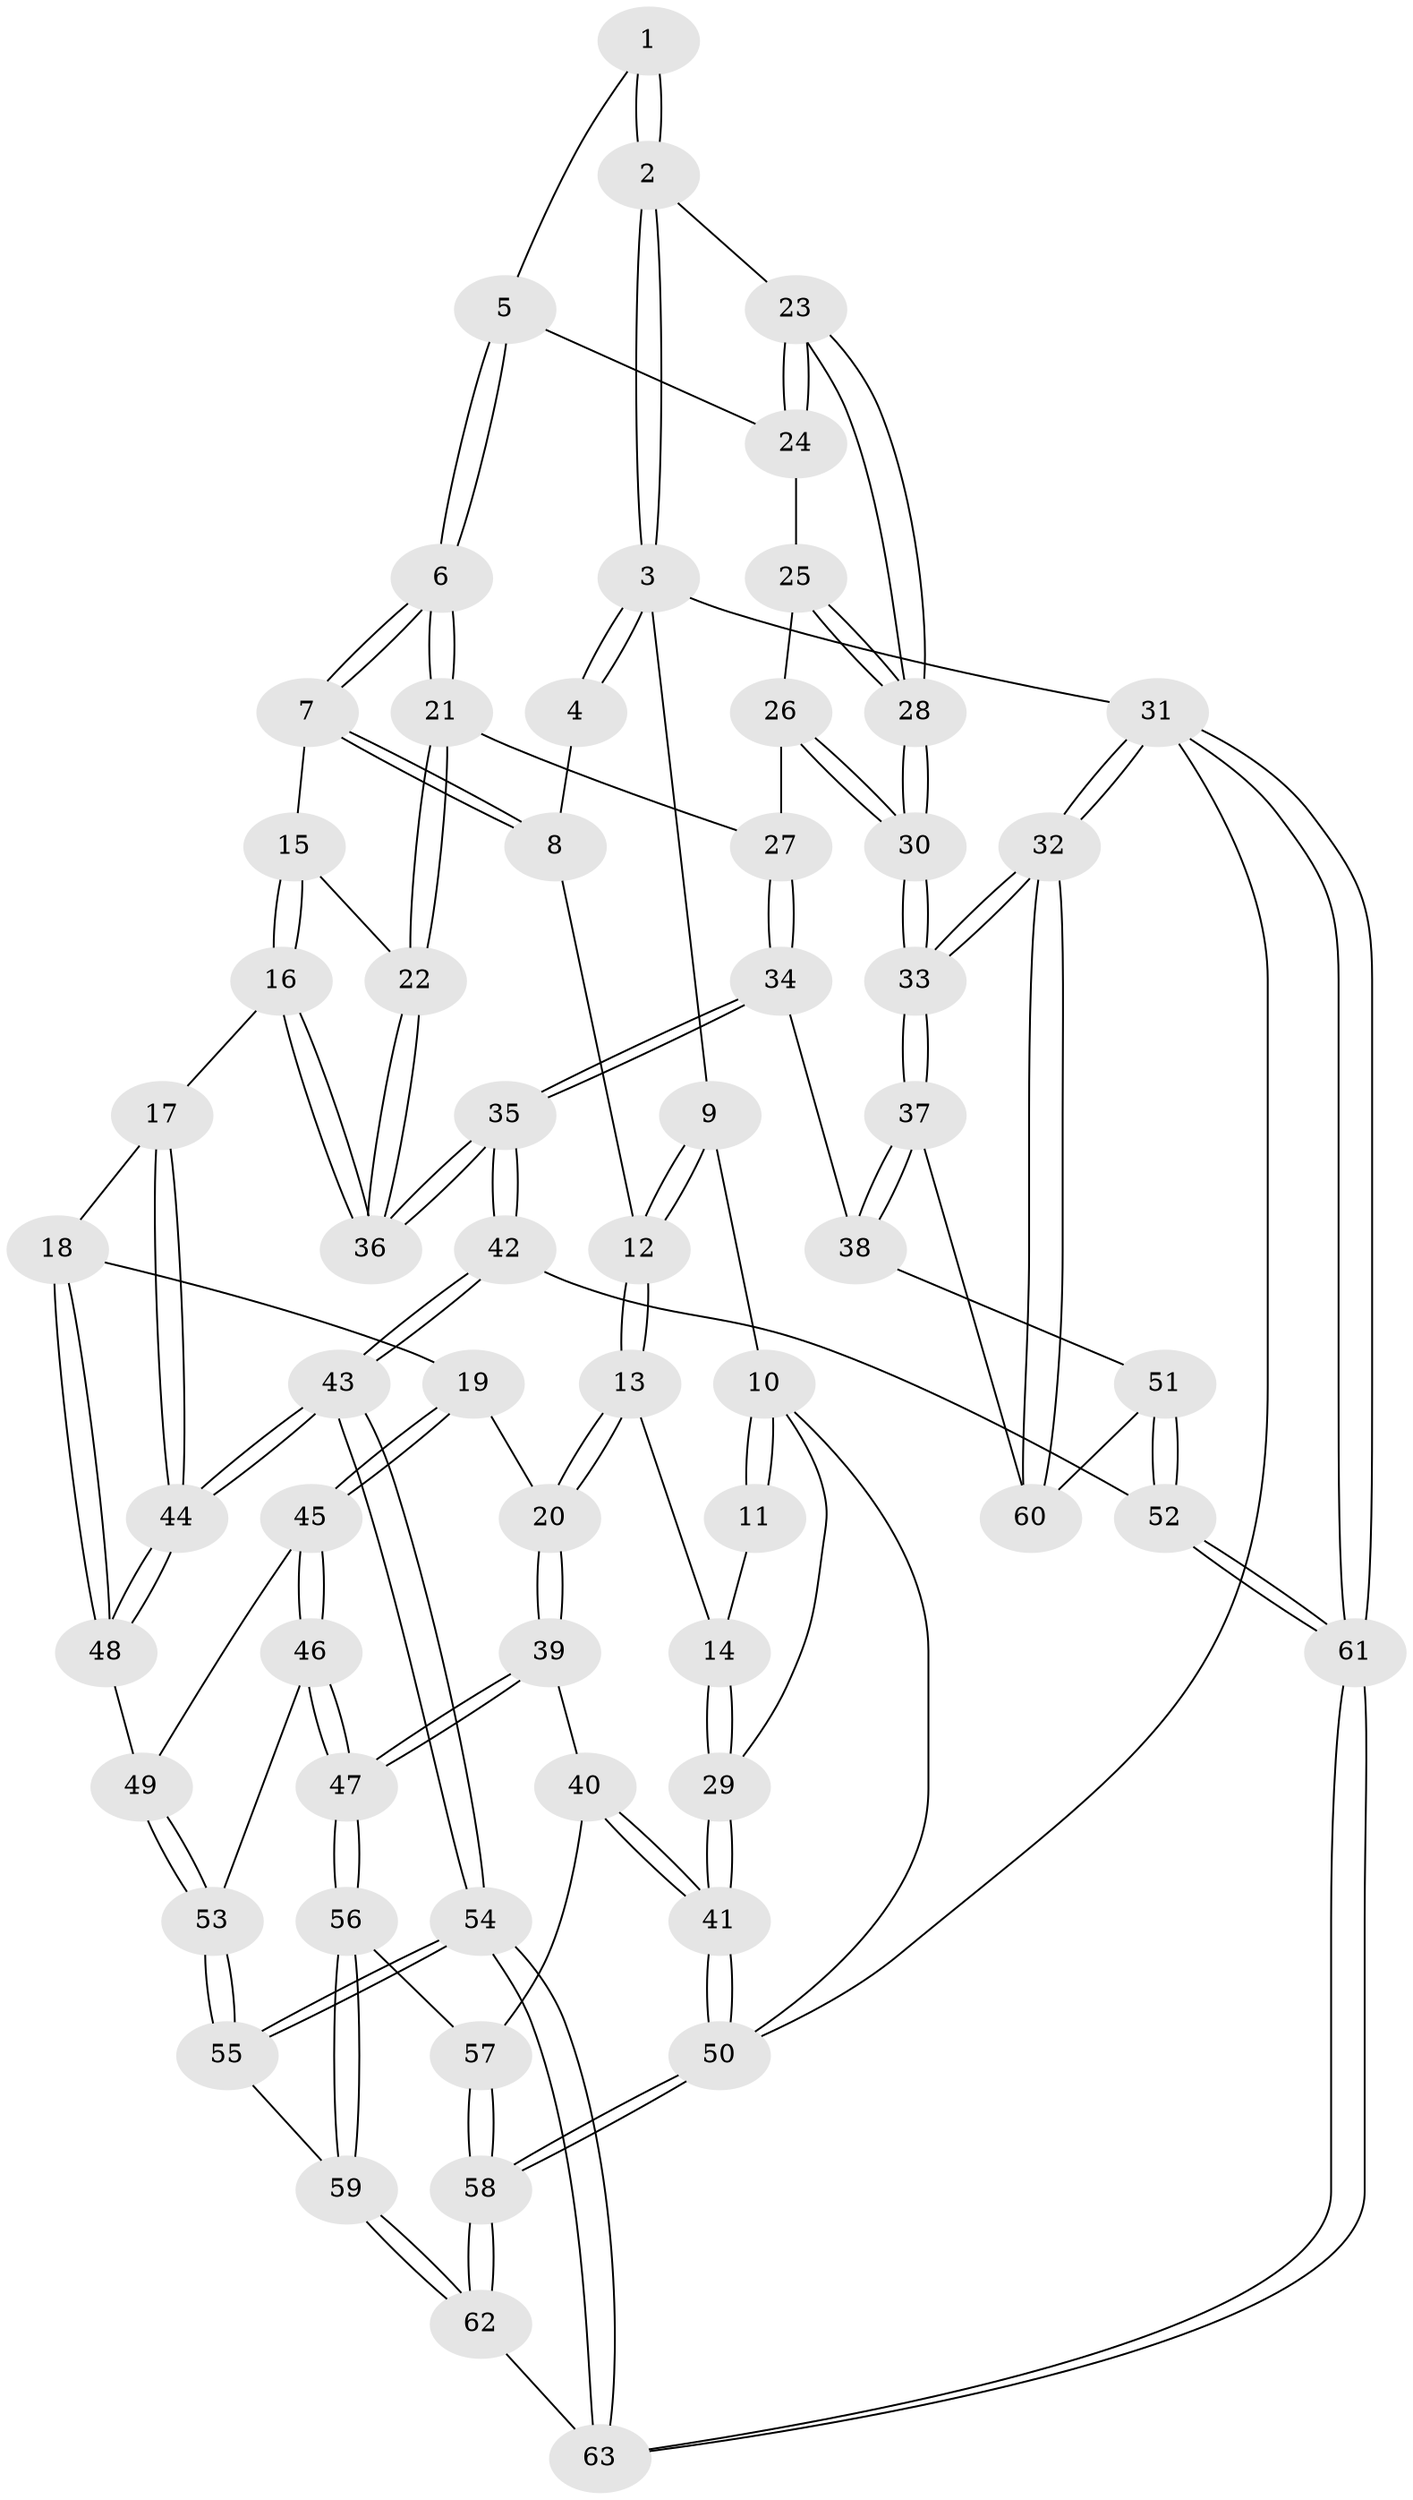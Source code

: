 // coarse degree distribution, {3: 0.13513513513513514, 7: 0.02702702702702703, 4: 0.5135135135135135, 5: 0.32432432432432434}
// Generated by graph-tools (version 1.1) at 2025/52/02/27/25 19:52:41]
// undirected, 63 vertices, 154 edges
graph export_dot {
graph [start="1"]
  node [color=gray90,style=filled];
  1 [pos="+0.8578383634628164+0.13254926152806534"];
  2 [pos="+1+0"];
  3 [pos="+1+0"];
  4 [pos="+0.4988189892599867+0"];
  5 [pos="+0.8350319250467352+0.30205086843846923"];
  6 [pos="+0.7348061871450644+0.31220072672553034"];
  7 [pos="+0.5902042197560342+0.19582046777784204"];
  8 [pos="+0.4743646758992129+0.006181344308751701"];
  9 [pos="+0.4296729444504671+0"];
  10 [pos="+0+0.04423416229388376"];
  11 [pos="+0.10776606518524105+0.14703550394396367"];
  12 [pos="+0.44593706544755624+0.004064738704573306"];
  13 [pos="+0.2762162958873796+0.404709062789644"];
  14 [pos="+0.10376106298348252+0.3822539128479324"];
  15 [pos="+0.5429830823258623+0.3719731190843807"];
  16 [pos="+0.44722023014343815+0.4943829590588189"];
  17 [pos="+0.4209539175387862+0.4956979795352317"];
  18 [pos="+0.404187119286933+0.4958244080042203"];
  19 [pos="+0.3108252345981954+0.45701142678553996"];
  20 [pos="+0.300352577584178+0.4508860279604477"];
  21 [pos="+0.7171265388200304+0.3984728715578325"];
  22 [pos="+0.6624817481983281+0.4915086352883439"];
  23 [pos="+1+0.10273064880434582"];
  24 [pos="+0.8403352796711815+0.3039975364551842"];
  25 [pos="+0.8870746630897681+0.3785929324028025"];
  26 [pos="+0.8811541708622771+0.4762462123784195"];
  27 [pos="+0.841313963402173+0.5089624746267477"];
  28 [pos="+1+0.46230054497002476"];
  29 [pos="+0+0.4519448715193732"];
  30 [pos="+1+0.6222441941682876"];
  31 [pos="+1+1"];
  32 [pos="+1+1"];
  33 [pos="+1+0.6631356560688118"];
  34 [pos="+0.8208724467615688+0.5629271402778803"];
  35 [pos="+0.6503452259559092+0.6045736765165882"];
  36 [pos="+0.6378414165173265+0.5770127417732416"];
  37 [pos="+1+0.6628899670245433"];
  38 [pos="+0.9184242917209238+0.6534280112608764"];
  39 [pos="+0.2340882286092765+0.5672403037300786"];
  40 [pos="+0+0.6166041018613148"];
  41 [pos="+0+0.5937613951010257"];
  42 [pos="+0.6391406227738529+0.7570879240022714"];
  43 [pos="+0.6123575354113356+0.7798920926412319"];
  44 [pos="+0.5429034098844057+0.7545158266749147"];
  45 [pos="+0.33113638647814064+0.6206106684135241"];
  46 [pos="+0.3080578687750867+0.7450958669796212"];
  47 [pos="+0.20904681806305753+0.7330052689002539"];
  48 [pos="+0.4262513283852143+0.7174747662852844"];
  49 [pos="+0.41047292635823485+0.7224585871391772"];
  50 [pos="+0+1"];
  51 [pos="+0.7813627867443896+0.7560594643573448"];
  52 [pos="+0.6796055846992664+0.7658918358919447"];
  53 [pos="+0.3377494388238256+0.7542571227949378"];
  54 [pos="+0.5226621296793879+1"];
  55 [pos="+0.3595316384352844+0.8855326446857297"];
  56 [pos="+0.15814308126903634+0.7665293900603157"];
  57 [pos="+0.06733081922833084+0.7213250176219286"];
  58 [pos="+0+1"];
  59 [pos="+0.15732084031032292+0.8997356922689002"];
  60 [pos="+0.8409734674342152+0.7958286390735176"];
  61 [pos="+1+1"];
  62 [pos="+0+1"];
  63 [pos="+0.5248369866761351+1"];
  1 -- 2;
  1 -- 2;
  1 -- 5;
  2 -- 3;
  2 -- 3;
  2 -- 23;
  3 -- 4;
  3 -- 4;
  3 -- 9;
  3 -- 31;
  4 -- 8;
  5 -- 6;
  5 -- 6;
  5 -- 24;
  6 -- 7;
  6 -- 7;
  6 -- 21;
  6 -- 21;
  7 -- 8;
  7 -- 8;
  7 -- 15;
  8 -- 12;
  9 -- 10;
  9 -- 12;
  9 -- 12;
  10 -- 11;
  10 -- 11;
  10 -- 29;
  10 -- 50;
  11 -- 14;
  12 -- 13;
  12 -- 13;
  13 -- 14;
  13 -- 20;
  13 -- 20;
  14 -- 29;
  14 -- 29;
  15 -- 16;
  15 -- 16;
  15 -- 22;
  16 -- 17;
  16 -- 36;
  16 -- 36;
  17 -- 18;
  17 -- 44;
  17 -- 44;
  18 -- 19;
  18 -- 48;
  18 -- 48;
  19 -- 20;
  19 -- 45;
  19 -- 45;
  20 -- 39;
  20 -- 39;
  21 -- 22;
  21 -- 22;
  21 -- 27;
  22 -- 36;
  22 -- 36;
  23 -- 24;
  23 -- 24;
  23 -- 28;
  23 -- 28;
  24 -- 25;
  25 -- 26;
  25 -- 28;
  25 -- 28;
  26 -- 27;
  26 -- 30;
  26 -- 30;
  27 -- 34;
  27 -- 34;
  28 -- 30;
  28 -- 30;
  29 -- 41;
  29 -- 41;
  30 -- 33;
  30 -- 33;
  31 -- 32;
  31 -- 32;
  31 -- 61;
  31 -- 61;
  31 -- 50;
  32 -- 33;
  32 -- 33;
  32 -- 60;
  32 -- 60;
  33 -- 37;
  33 -- 37;
  34 -- 35;
  34 -- 35;
  34 -- 38;
  35 -- 36;
  35 -- 36;
  35 -- 42;
  35 -- 42;
  37 -- 38;
  37 -- 38;
  37 -- 60;
  38 -- 51;
  39 -- 40;
  39 -- 47;
  39 -- 47;
  40 -- 41;
  40 -- 41;
  40 -- 57;
  41 -- 50;
  41 -- 50;
  42 -- 43;
  42 -- 43;
  42 -- 52;
  43 -- 44;
  43 -- 44;
  43 -- 54;
  43 -- 54;
  44 -- 48;
  44 -- 48;
  45 -- 46;
  45 -- 46;
  45 -- 49;
  46 -- 47;
  46 -- 47;
  46 -- 53;
  47 -- 56;
  47 -- 56;
  48 -- 49;
  49 -- 53;
  49 -- 53;
  50 -- 58;
  50 -- 58;
  51 -- 52;
  51 -- 52;
  51 -- 60;
  52 -- 61;
  52 -- 61;
  53 -- 55;
  53 -- 55;
  54 -- 55;
  54 -- 55;
  54 -- 63;
  54 -- 63;
  55 -- 59;
  56 -- 57;
  56 -- 59;
  56 -- 59;
  57 -- 58;
  57 -- 58;
  58 -- 62;
  58 -- 62;
  59 -- 62;
  59 -- 62;
  61 -- 63;
  61 -- 63;
  62 -- 63;
}
